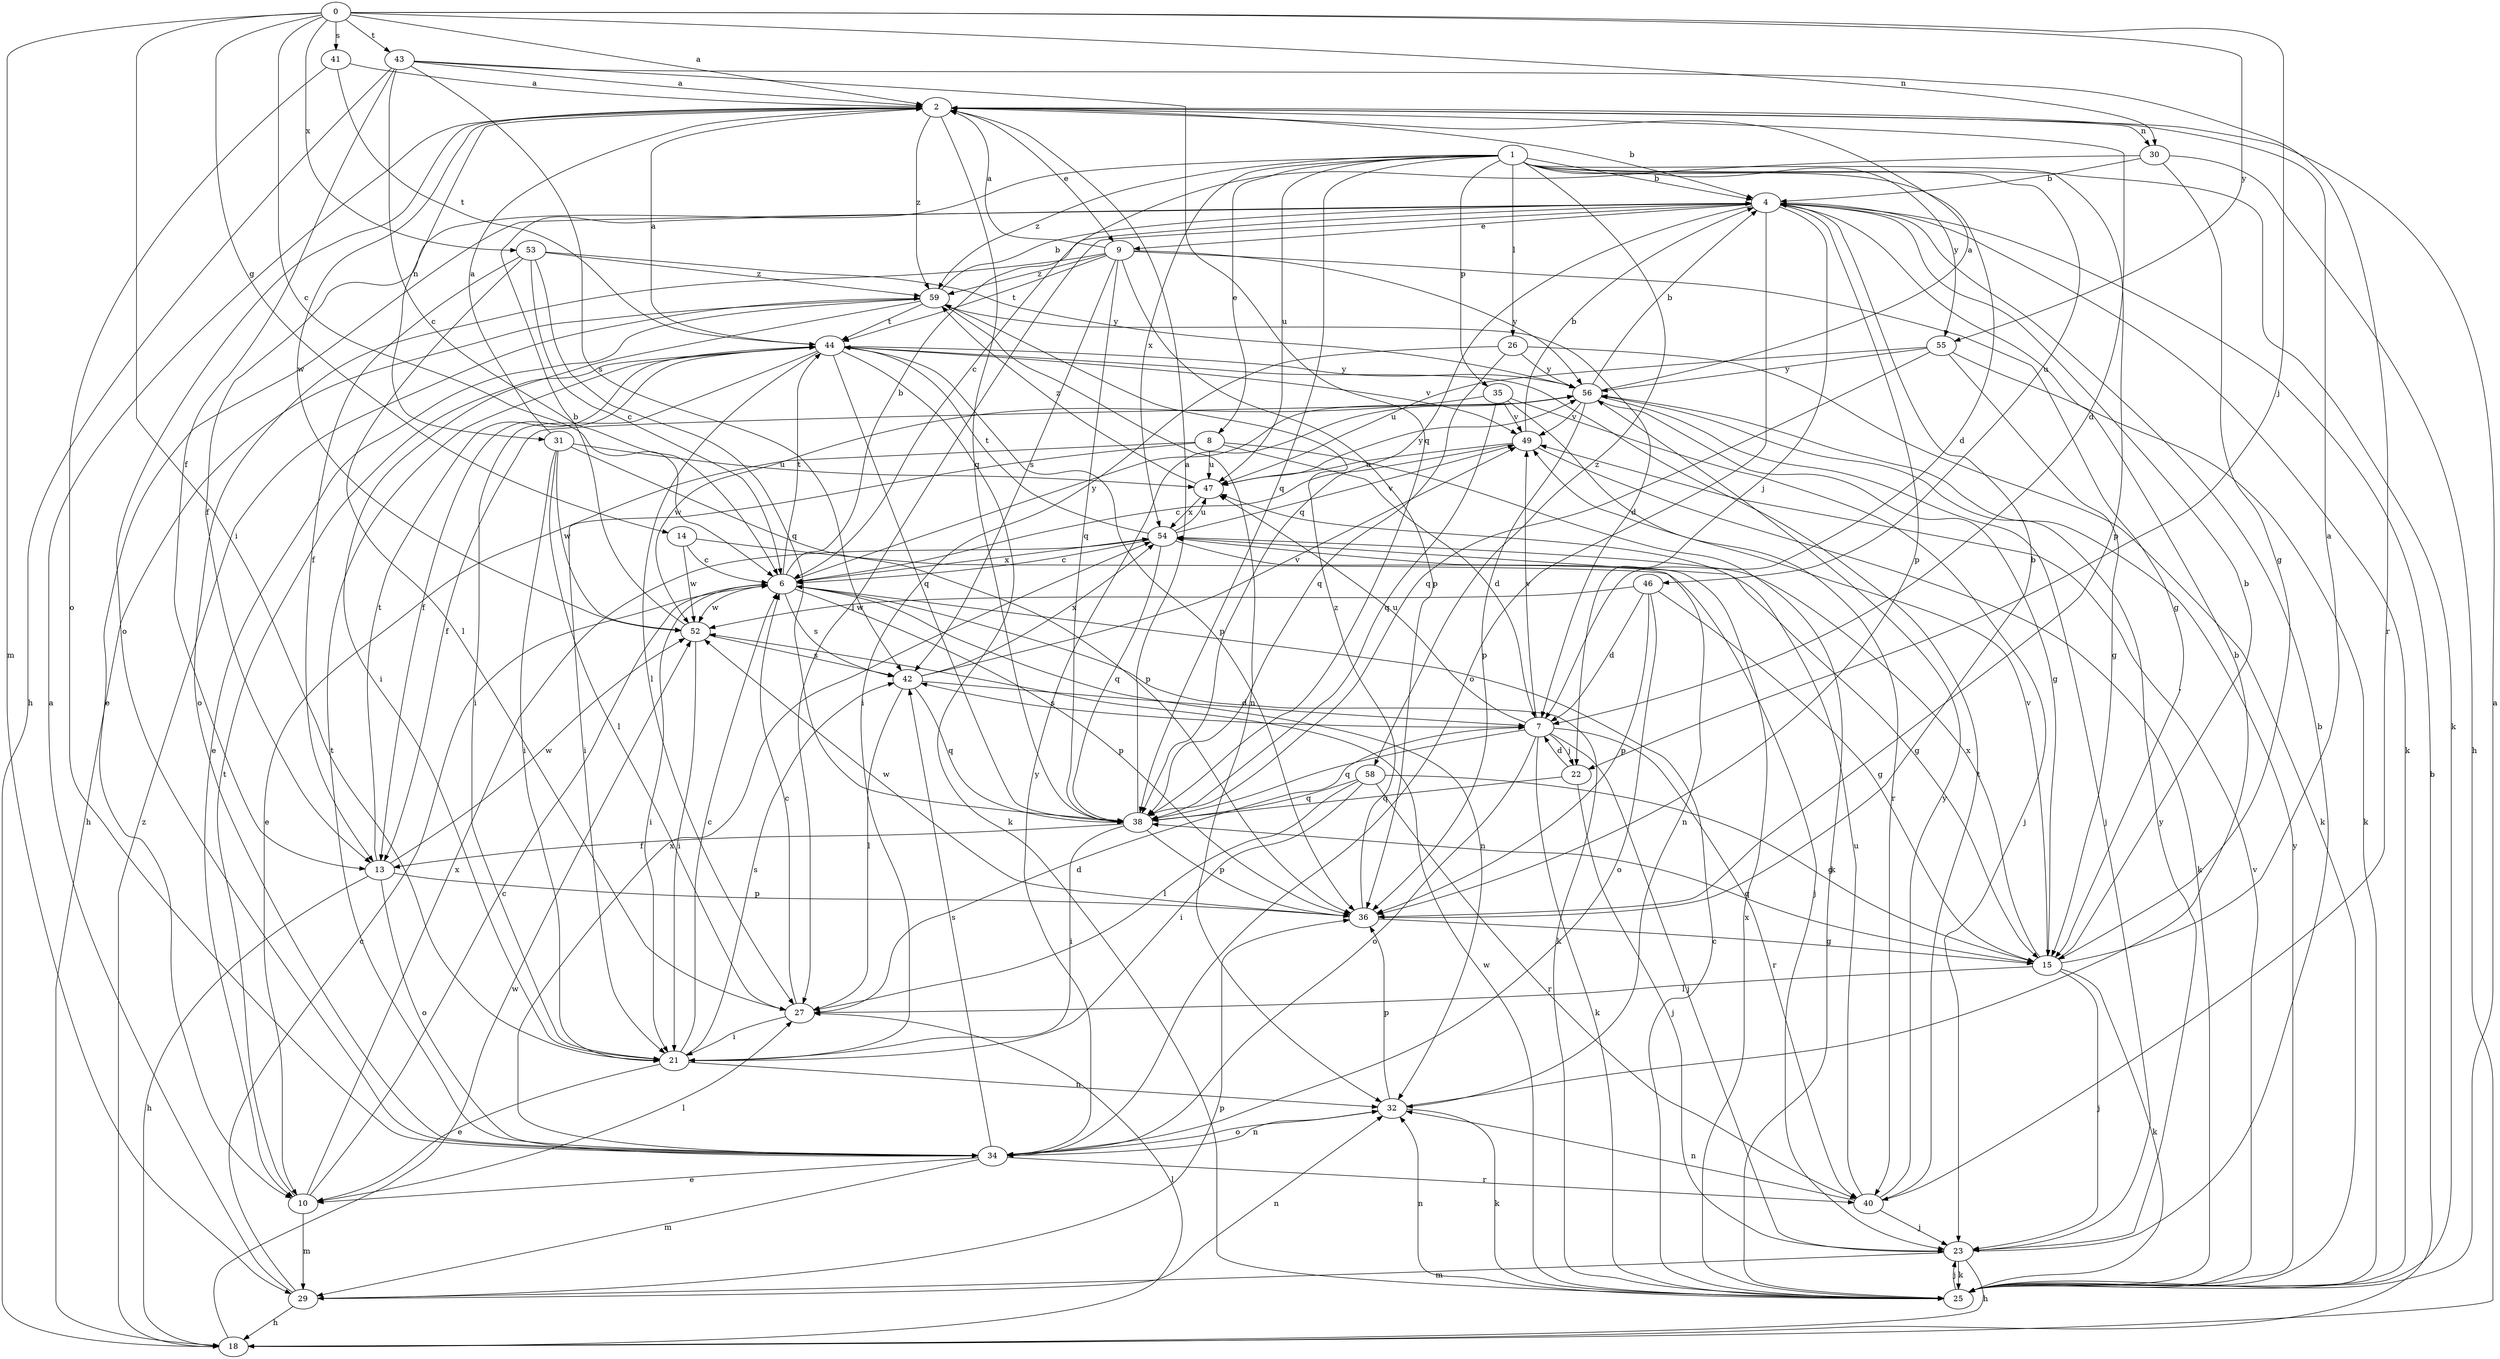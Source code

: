 strict digraph  {
0;
1;
2;
4;
6;
7;
8;
9;
10;
13;
14;
15;
18;
21;
22;
23;
25;
26;
27;
29;
30;
31;
32;
34;
35;
36;
38;
40;
41;
42;
43;
44;
46;
47;
49;
52;
53;
54;
55;
56;
58;
59;
0 -> 2  [label=a];
0 -> 6  [label=c];
0 -> 14  [label=g];
0 -> 21  [label=i];
0 -> 22  [label=j];
0 -> 29  [label=m];
0 -> 30  [label=n];
0 -> 41  [label=s];
0 -> 43  [label=t];
0 -> 53  [label=x];
0 -> 55  [label=y];
1 -> 4  [label=b];
1 -> 7  [label=d];
1 -> 8  [label=e];
1 -> 13  [label=f];
1 -> 25  [label=k];
1 -> 26  [label=l];
1 -> 35  [label=p];
1 -> 36  [label=p];
1 -> 38  [label=q];
1 -> 46  [label=u];
1 -> 47  [label=u];
1 -> 54  [label=x];
1 -> 55  [label=y];
1 -> 58  [label=z];
1 -> 59  [label=z];
2 -> 4  [label=b];
2 -> 7  [label=d];
2 -> 9  [label=e];
2 -> 30  [label=n];
2 -> 31  [label=n];
2 -> 34  [label=o];
2 -> 38  [label=q];
2 -> 52  [label=w];
2 -> 59  [label=z];
4 -> 9  [label=e];
4 -> 10  [label=e];
4 -> 22  [label=j];
4 -> 25  [label=k];
4 -> 27  [label=l];
4 -> 34  [label=o];
4 -> 36  [label=p];
4 -> 38  [label=q];
6 -> 4  [label=b];
6 -> 21  [label=i];
6 -> 25  [label=k];
6 -> 32  [label=n];
6 -> 36  [label=p];
6 -> 42  [label=s];
6 -> 44  [label=t];
6 -> 52  [label=w];
6 -> 54  [label=x];
6 -> 56  [label=y];
7 -> 22  [label=j];
7 -> 23  [label=j];
7 -> 25  [label=k];
7 -> 34  [label=o];
7 -> 38  [label=q];
7 -> 40  [label=r];
7 -> 42  [label=s];
7 -> 47  [label=u];
7 -> 49  [label=v];
8 -> 7  [label=d];
8 -> 10  [label=e];
8 -> 21  [label=i];
8 -> 25  [label=k];
8 -> 47  [label=u];
9 -> 2  [label=a];
9 -> 15  [label=g];
9 -> 34  [label=o];
9 -> 36  [label=p];
9 -> 38  [label=q];
9 -> 42  [label=s];
9 -> 44  [label=t];
9 -> 56  [label=y];
9 -> 59  [label=z];
10 -> 6  [label=c];
10 -> 27  [label=l];
10 -> 29  [label=m];
10 -> 44  [label=t];
10 -> 54  [label=x];
13 -> 18  [label=h];
13 -> 34  [label=o];
13 -> 36  [label=p];
13 -> 44  [label=t];
13 -> 52  [label=w];
14 -> 6  [label=c];
14 -> 23  [label=j];
14 -> 52  [label=w];
15 -> 2  [label=a];
15 -> 4  [label=b];
15 -> 23  [label=j];
15 -> 25  [label=k];
15 -> 27  [label=l];
15 -> 38  [label=q];
15 -> 49  [label=v];
15 -> 54  [label=x];
18 -> 4  [label=b];
18 -> 27  [label=l];
18 -> 52  [label=w];
18 -> 59  [label=z];
21 -> 6  [label=c];
21 -> 10  [label=e];
21 -> 32  [label=n];
21 -> 42  [label=s];
22 -> 7  [label=d];
22 -> 23  [label=j];
22 -> 38  [label=q];
23 -> 4  [label=b];
23 -> 18  [label=h];
23 -> 25  [label=k];
23 -> 29  [label=m];
23 -> 56  [label=y];
25 -> 2  [label=a];
25 -> 6  [label=c];
25 -> 23  [label=j];
25 -> 32  [label=n];
25 -> 49  [label=v];
25 -> 52  [label=w];
25 -> 54  [label=x];
25 -> 56  [label=y];
26 -> 21  [label=i];
26 -> 25  [label=k];
26 -> 38  [label=q];
26 -> 56  [label=y];
27 -> 6  [label=c];
27 -> 7  [label=d];
27 -> 21  [label=i];
29 -> 2  [label=a];
29 -> 6  [label=c];
29 -> 18  [label=h];
29 -> 32  [label=n];
29 -> 36  [label=p];
30 -> 4  [label=b];
30 -> 6  [label=c];
30 -> 15  [label=g];
30 -> 18  [label=h];
31 -> 2  [label=a];
31 -> 21  [label=i];
31 -> 27  [label=l];
31 -> 36  [label=p];
31 -> 47  [label=u];
31 -> 52  [label=w];
32 -> 4  [label=b];
32 -> 25  [label=k];
32 -> 34  [label=o];
32 -> 36  [label=p];
34 -> 10  [label=e];
34 -> 29  [label=m];
34 -> 32  [label=n];
34 -> 40  [label=r];
34 -> 42  [label=s];
34 -> 44  [label=t];
34 -> 54  [label=x];
34 -> 56  [label=y];
35 -> 23  [label=j];
35 -> 38  [label=q];
35 -> 40  [label=r];
35 -> 49  [label=v];
35 -> 52  [label=w];
36 -> 4  [label=b];
36 -> 15  [label=g];
36 -> 52  [label=w];
36 -> 59  [label=z];
38 -> 2  [label=a];
38 -> 13  [label=f];
38 -> 21  [label=i];
38 -> 36  [label=p];
40 -> 23  [label=j];
40 -> 32  [label=n];
40 -> 44  [label=t];
40 -> 47  [label=u];
40 -> 56  [label=y];
41 -> 2  [label=a];
41 -> 34  [label=o];
41 -> 44  [label=t];
42 -> 7  [label=d];
42 -> 27  [label=l];
42 -> 38  [label=q];
42 -> 49  [label=v];
42 -> 54  [label=x];
43 -> 2  [label=a];
43 -> 6  [label=c];
43 -> 13  [label=f];
43 -> 18  [label=h];
43 -> 38  [label=q];
43 -> 40  [label=r];
43 -> 42  [label=s];
44 -> 2  [label=a];
44 -> 13  [label=f];
44 -> 21  [label=i];
44 -> 25  [label=k];
44 -> 27  [label=l];
44 -> 36  [label=p];
44 -> 38  [label=q];
44 -> 49  [label=v];
44 -> 56  [label=y];
46 -> 7  [label=d];
46 -> 15  [label=g];
46 -> 34  [label=o];
46 -> 36  [label=p];
46 -> 52  [label=w];
47 -> 54  [label=x];
47 -> 56  [label=y];
47 -> 59  [label=z];
49 -> 4  [label=b];
49 -> 6  [label=c];
49 -> 25  [label=k];
49 -> 47  [label=u];
52 -> 4  [label=b];
52 -> 21  [label=i];
52 -> 42  [label=s];
53 -> 6  [label=c];
53 -> 13  [label=f];
53 -> 27  [label=l];
53 -> 38  [label=q];
53 -> 56  [label=y];
53 -> 59  [label=z];
54 -> 6  [label=c];
54 -> 15  [label=g];
54 -> 32  [label=n];
54 -> 38  [label=q];
54 -> 44  [label=t];
54 -> 47  [label=u];
54 -> 49  [label=v];
55 -> 15  [label=g];
55 -> 25  [label=k];
55 -> 38  [label=q];
55 -> 47  [label=u];
55 -> 56  [label=y];
56 -> 2  [label=a];
56 -> 4  [label=b];
56 -> 13  [label=f];
56 -> 15  [label=g];
56 -> 23  [label=j];
56 -> 36  [label=p];
56 -> 49  [label=v];
58 -> 15  [label=g];
58 -> 21  [label=i];
58 -> 27  [label=l];
58 -> 38  [label=q];
58 -> 40  [label=r];
59 -> 4  [label=b];
59 -> 7  [label=d];
59 -> 10  [label=e];
59 -> 18  [label=h];
59 -> 21  [label=i];
59 -> 32  [label=n];
59 -> 44  [label=t];
}
